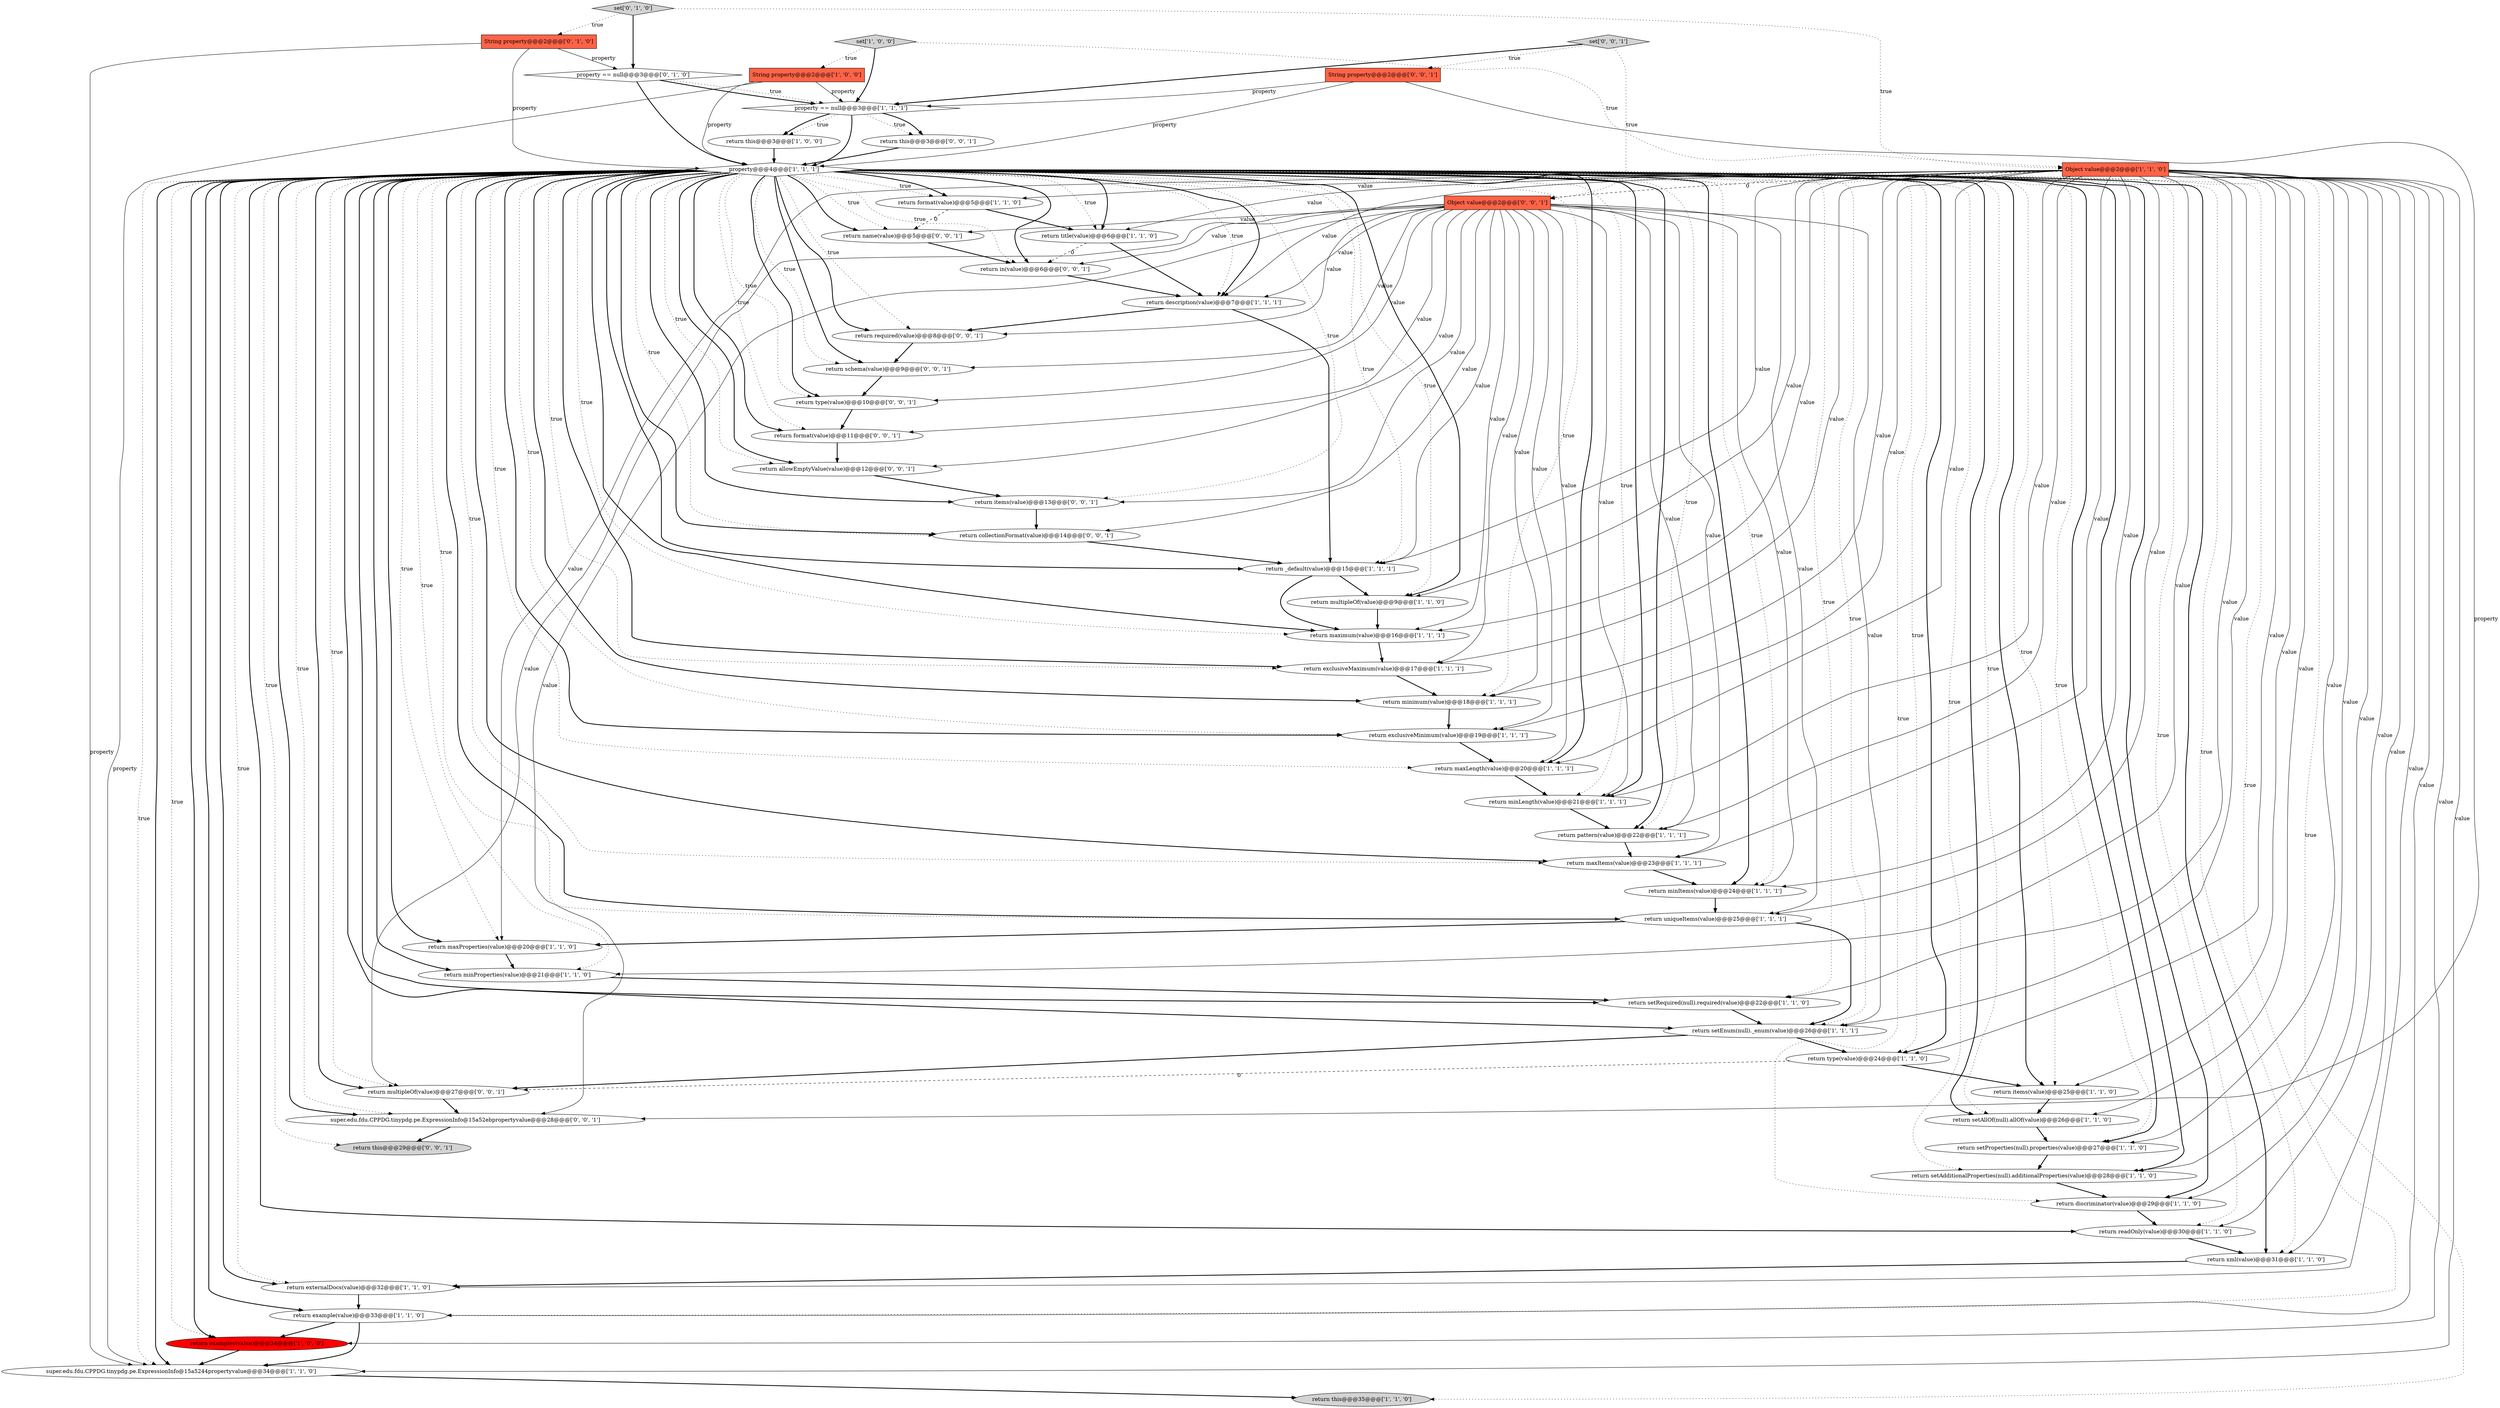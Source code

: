 digraph {
23 [style = filled, label = "return exclusiveMaximum(value)@@@17@@@['1', '1', '1']", fillcolor = white, shape = ellipse image = "AAA0AAABBB1BBB"];
47 [style = filled, label = "return items(value)@@@13@@@['0', '0', '1']", fillcolor = white, shape = ellipse image = "AAA0AAABBB3BBB"];
2 [style = filled, label = "return minLength(value)@@@21@@@['1', '1', '1']", fillcolor = white, shape = ellipse image = "AAA0AAABBB1BBB"];
3 [style = filled, label = "return examples(value)@@@34@@@['1', '0', '0']", fillcolor = red, shape = ellipse image = "AAA1AAABBB1BBB"];
0 [style = filled, label = "String property@@@2@@@['1', '0', '0']", fillcolor = tomato, shape = box image = "AAA0AAABBB1BBB"];
4 [style = filled, label = "return minProperties(value)@@@21@@@['1', '1', '0']", fillcolor = white, shape = ellipse image = "AAA0AAABBB1BBB"];
20 [style = filled, label = "return this@@@3@@@['1', '0', '0']", fillcolor = white, shape = ellipse image = "AAA0AAABBB1BBB"];
13 [style = filled, label = "return readOnly(value)@@@30@@@['1', '1', '0']", fillcolor = white, shape = ellipse image = "AAA0AAABBB1BBB"];
9 [style = filled, label = "return setAllOf(null).allOf(value)@@@26@@@['1', '1', '0']", fillcolor = white, shape = ellipse image = "AAA0AAABBB1BBB"];
45 [style = filled, label = "return multipleOf(value)@@@27@@@['0', '0', '1']", fillcolor = white, shape = ellipse image = "AAA0AAABBB3BBB"];
31 [style = filled, label = "return setEnum(null)._enum(value)@@@26@@@['1', '1', '1']", fillcolor = white, shape = ellipse image = "AAA0AAABBB1BBB"];
32 [style = filled, label = "super.edu.fdu.CPPDG.tinypdg.pe.ExpressionInfo@15a5244propertyvalue@@@34@@@['1', '1', '0']", fillcolor = white, shape = ellipse image = "AAA0AAABBB1BBB"];
11 [style = filled, label = "return maxItems(value)@@@23@@@['1', '1', '1']", fillcolor = white, shape = ellipse image = "AAA0AAABBB1BBB"];
42 [style = filled, label = "return format(value)@@@11@@@['0', '0', '1']", fillcolor = white, shape = ellipse image = "AAA0AAABBB3BBB"];
53 [style = filled, label = "return schema(value)@@@9@@@['0', '0', '1']", fillcolor = white, shape = ellipse image = "AAA0AAABBB3BBB"];
12 [style = filled, label = "return example(value)@@@33@@@['1', '1', '0']", fillcolor = white, shape = ellipse image = "AAA0AAABBB1BBB"];
35 [style = filled, label = "return xml(value)@@@31@@@['1', '1', '0']", fillcolor = white, shape = ellipse image = "AAA0AAABBB1BBB"];
29 [style = filled, label = "return _default(value)@@@15@@@['1', '1', '1']", fillcolor = white, shape = ellipse image = "AAA0AAABBB1BBB"];
10 [style = filled, label = "return discriminator(value)@@@29@@@['1', '1', '0']", fillcolor = white, shape = ellipse image = "AAA0AAABBB1BBB"];
27 [style = filled, label = "return title(value)@@@6@@@['1', '1', '0']", fillcolor = white, shape = ellipse image = "AAA0AAABBB1BBB"];
51 [style = filled, label = "Object value@@@2@@@['0', '0', '1']", fillcolor = tomato, shape = box image = "AAA0AAABBB3BBB"];
55 [style = filled, label = "super.edu.fdu.CPPDG.tinypdg.pe.ExpressionInfo@15a52ebpropertyvalue@@@28@@@['0', '0', '1']", fillcolor = white, shape = ellipse image = "AAA0AAABBB3BBB"];
19 [style = filled, label = "return items(value)@@@25@@@['1', '1', '0']", fillcolor = white, shape = ellipse image = "AAA0AAABBB1BBB"];
26 [style = filled, label = "property == null@@@3@@@['1', '1', '1']", fillcolor = white, shape = diamond image = "AAA0AAABBB1BBB"];
36 [style = filled, label = "return pattern(value)@@@22@@@['1', '1', '1']", fillcolor = white, shape = ellipse image = "AAA0AAABBB1BBB"];
44 [style = filled, label = "return this@@@3@@@['0', '0', '1']", fillcolor = white, shape = ellipse image = "AAA0AAABBB3BBB"];
41 [style = filled, label = "return name(value)@@@5@@@['0', '0', '1']", fillcolor = white, shape = ellipse image = "AAA0AAABBB3BBB"];
52 [style = filled, label = "return type(value)@@@10@@@['0', '0', '1']", fillcolor = white, shape = ellipse image = "AAA0AAABBB3BBB"];
15 [style = filled, label = "return type(value)@@@24@@@['1', '1', '0']", fillcolor = white, shape = ellipse image = "AAA0AAABBB1BBB"];
24 [style = filled, label = "return externalDocs(value)@@@32@@@['1', '1', '0']", fillcolor = white, shape = ellipse image = "AAA0AAABBB1BBB"];
38 [style = filled, label = "String property@@@2@@@['0', '1', '0']", fillcolor = tomato, shape = box image = "AAA0AAABBB2BBB"];
56 [style = filled, label = "return in(value)@@@6@@@['0', '0', '1']", fillcolor = white, shape = ellipse image = "AAA0AAABBB3BBB"];
28 [style = filled, label = "return maxLength(value)@@@20@@@['1', '1', '1']", fillcolor = white, shape = ellipse image = "AAA0AAABBB1BBB"];
1 [style = filled, label = "return maximum(value)@@@16@@@['1', '1', '1']", fillcolor = white, shape = ellipse image = "AAA0AAABBB1BBB"];
18 [style = filled, label = "return minItems(value)@@@24@@@['1', '1', '1']", fillcolor = white, shape = ellipse image = "AAA0AAABBB1BBB"];
33 [style = filled, label = "return format(value)@@@5@@@['1', '1', '0']", fillcolor = white, shape = ellipse image = "AAA0AAABBB1BBB"];
54 [style = filled, label = "return collectionFormat(value)@@@14@@@['0', '0', '1']", fillcolor = white, shape = ellipse image = "AAA0AAABBB3BBB"];
43 [style = filled, label = "return allowEmptyValue(value)@@@12@@@['0', '0', '1']", fillcolor = white, shape = ellipse image = "AAA0AAABBB3BBB"];
49 [style = filled, label = "String property@@@2@@@['0', '0', '1']", fillcolor = tomato, shape = box image = "AAA0AAABBB3BBB"];
22 [style = filled, label = "return setProperties(null).properties(value)@@@27@@@['1', '1', '0']", fillcolor = white, shape = ellipse image = "AAA0AAABBB1BBB"];
8 [style = filled, label = "return setRequired(null).required(value)@@@22@@@['1', '1', '0']", fillcolor = white, shape = ellipse image = "AAA0AAABBB1BBB"];
7 [style = filled, label = "return uniqueItems(value)@@@25@@@['1', '1', '1']", fillcolor = white, shape = ellipse image = "AAA0AAABBB1BBB"];
40 [style = filled, label = "property == null@@@3@@@['0', '1', '0']", fillcolor = white, shape = diamond image = "AAA0AAABBB2BBB"];
17 [style = filled, label = "return multipleOf(value)@@@9@@@['1', '1', '0']", fillcolor = white, shape = ellipse image = "AAA0AAABBB1BBB"];
25 [style = filled, label = "return exclusiveMinimum(value)@@@19@@@['1', '1', '1']", fillcolor = white, shape = ellipse image = "AAA0AAABBB1BBB"];
48 [style = filled, label = "return required(value)@@@8@@@['0', '0', '1']", fillcolor = white, shape = ellipse image = "AAA0AAABBB3BBB"];
16 [style = filled, label = "return setAdditionalProperties(null).additionalProperties(value)@@@28@@@['1', '1', '0']", fillcolor = white, shape = ellipse image = "AAA0AAABBB1BBB"];
37 [style = filled, label = "return minimum(value)@@@18@@@['1', '1', '1']", fillcolor = white, shape = ellipse image = "AAA0AAABBB1BBB"];
50 [style = filled, label = "return this@@@29@@@['0', '0', '1']", fillcolor = lightgray, shape = ellipse image = "AAA0AAABBB3BBB"];
21 [style = filled, label = "property@@@4@@@['1', '1', '1']", fillcolor = white, shape = diamond image = "AAA0AAABBB1BBB"];
30 [style = filled, label = "return maxProperties(value)@@@20@@@['1', '1', '0']", fillcolor = white, shape = ellipse image = "AAA0AAABBB1BBB"];
6 [style = filled, label = "Object value@@@2@@@['1', '1', '0']", fillcolor = tomato, shape = box image = "AAA0AAABBB1BBB"];
14 [style = filled, label = "return this@@@35@@@['1', '1', '0']", fillcolor = lightgray, shape = ellipse image = "AAA0AAABBB1BBB"];
39 [style = filled, label = "set['0', '1', '0']", fillcolor = lightgray, shape = diamond image = "AAA0AAABBB2BBB"];
46 [style = filled, label = "set['0', '0', '1']", fillcolor = lightgray, shape = diamond image = "AAA0AAABBB3BBB"];
34 [style = filled, label = "set['1', '0', '0']", fillcolor = lightgray, shape = diamond image = "AAA0AAABBB1BBB"];
5 [style = filled, label = "return description(value)@@@7@@@['1', '1', '1']", fillcolor = white, shape = ellipse image = "AAA0AAABBB1BBB"];
51->41 [style = solid, label="value"];
21->12 [style = dotted, label="true"];
21->10 [style = bold, label=""];
6->31 [style = solid, label="value"];
21->42 [style = bold, label=""];
21->11 [style = dotted, label="true"];
21->15 [style = dotted, label="true"];
7->30 [style = bold, label=""];
21->18 [style = dotted, label="true"];
51->11 [style = solid, label="value"];
21->8 [style = dotted, label="true"];
21->15 [style = bold, label=""];
21->43 [style = bold, label=""];
6->30 [style = solid, label="value"];
21->8 [style = bold, label=""];
21->54 [style = bold, label=""];
21->48 [style = bold, label=""];
21->52 [style = dotted, label="true"];
49->55 [style = solid, label="property"];
21->27 [style = dotted, label="true"];
6->51 [style = dashed, label="0"];
21->24 [style = bold, label=""];
21->52 [style = bold, label=""];
7->31 [style = bold, label=""];
21->30 [style = bold, label=""];
51->25 [style = solid, label="value"];
33->41 [style = dashed, label="0"];
36->11 [style = bold, label=""];
6->9 [style = solid, label="value"];
21->18 [style = bold, label=""];
1->23 [style = bold, label=""];
21->28 [style = bold, label=""];
21->2 [style = bold, label=""];
6->4 [style = solid, label="value"];
15->45 [style = dashed, label="0"];
21->56 [style = dotted, label="true"];
54->29 [style = bold, label=""];
21->31 [style = bold, label=""];
21->56 [style = bold, label=""];
46->49 [style = dotted, label="true"];
6->29 [style = solid, label="value"];
21->24 [style = dotted, label="true"];
21->36 [style = bold, label=""];
19->9 [style = bold, label=""];
34->26 [style = bold, label=""];
21->23 [style = dotted, label="true"];
21->7 [style = dotted, label="true"];
21->1 [style = bold, label=""];
6->18 [style = solid, label="value"];
2->36 [style = bold, label=""];
21->16 [style = bold, label=""];
6->27 [style = solid, label="value"];
6->36 [style = solid, label="value"];
4->8 [style = bold, label=""];
40->26 [style = bold, label=""];
38->21 [style = solid, label="property"];
21->37 [style = dotted, label="true"];
27->5 [style = bold, label=""];
29->1 [style = bold, label=""];
21->35 [style = bold, label=""];
51->52 [style = solid, label="value"];
51->1 [style = solid, label="value"];
21->5 [style = dotted, label="true"];
21->13 [style = bold, label=""];
21->3 [style = bold, label=""];
5->29 [style = bold, label=""];
21->42 [style = dotted, label="true"];
6->2 [style = solid, label="value"];
25->28 [style = bold, label=""];
44->21 [style = bold, label=""];
6->8 [style = solid, label="value"];
21->19 [style = bold, label=""];
40->26 [style = dotted, label="true"];
6->33 [style = solid, label="value"];
6->1 [style = solid, label="value"];
51->53 [style = solid, label="value"];
26->44 [style = dotted, label="true"];
21->29 [style = dotted, label="true"];
53->52 [style = bold, label=""];
6->10 [style = solid, label="value"];
21->41 [style = bold, label=""];
26->20 [style = dotted, label="true"];
21->22 [style = dotted, label="true"];
21->32 [style = dotted, label="true"];
21->17 [style = dotted, label="true"];
21->50 [style = dotted, label="true"];
6->7 [style = solid, label="value"];
21->25 [style = bold, label=""];
51->45 [style = solid, label="value"];
33->27 [style = bold, label=""];
21->28 [style = dotted, label="true"];
11->18 [style = bold, label=""];
49->21 [style = solid, label="property"];
21->48 [style = dotted, label="true"];
21->33 [style = dotted, label="true"];
21->45 [style = bold, label=""];
52->42 [style = bold, label=""];
21->37 [style = bold, label=""];
21->9 [style = bold, label=""];
21->29 [style = bold, label=""];
21->9 [style = dotted, label="true"];
21->54 [style = dotted, label="true"];
23->37 [style = bold, label=""];
43->47 [style = bold, label=""];
47->54 [style = bold, label=""];
21->11 [style = bold, label=""];
21->31 [style = dotted, label="true"];
21->22 [style = bold, label=""];
21->30 [style = dotted, label="true"];
38->32 [style = solid, label="property"];
21->7 [style = bold, label=""];
6->37 [style = solid, label="value"];
21->13 [style = dotted, label="true"];
6->12 [style = solid, label="value"];
21->16 [style = dotted, label="true"];
6->16 [style = solid, label="value"];
18->7 [style = bold, label=""];
6->32 [style = solid, label="value"];
21->35 [style = dotted, label="true"];
26->20 [style = bold, label=""];
40->21 [style = bold, label=""];
51->7 [style = solid, label="value"];
21->4 [style = bold, label=""];
21->23 [style = bold, label=""];
9->22 [style = bold, label=""];
21->47 [style = bold, label=""];
24->12 [style = bold, label=""];
29->17 [style = bold, label=""];
17->1 [style = bold, label=""];
45->55 [style = bold, label=""];
8->31 [style = bold, label=""];
6->13 [style = solid, label="value"];
21->27 [style = bold, label=""];
22->16 [style = bold, label=""];
0->26 [style = solid, label="property"];
51->31 [style = solid, label="value"];
37->25 [style = bold, label=""];
12->32 [style = bold, label=""];
56->5 [style = bold, label=""];
21->2 [style = dotted, label="true"];
32->14 [style = bold, label=""];
27->56 [style = dashed, label="0"];
21->10 [style = dotted, label="true"];
15->19 [style = bold, label=""];
34->0 [style = dotted, label="true"];
35->24 [style = bold, label=""];
51->43 [style = solid, label="value"];
26->21 [style = bold, label=""];
21->12 [style = bold, label=""];
21->55 [style = bold, label=""];
21->25 [style = dotted, label="true"];
6->17 [style = solid, label="value"];
21->5 [style = bold, label=""];
21->41 [style = dotted, label="true"];
0->32 [style = solid, label="property"];
6->28 [style = solid, label="value"];
51->42 [style = solid, label="value"];
46->51 [style = dotted, label="true"];
6->35 [style = solid, label="value"];
10->13 [style = bold, label=""];
26->44 [style = bold, label=""];
21->53 [style = dotted, label="true"];
39->40 [style = bold, label=""];
6->5 [style = solid, label="value"];
21->3 [style = dotted, label="true"];
6->11 [style = solid, label="value"];
49->26 [style = solid, label="property"];
12->3 [style = bold, label=""];
55->50 [style = bold, label=""];
21->45 [style = dotted, label="true"];
21->43 [style = dotted, label="true"];
51->55 [style = solid, label="value"];
21->47 [style = dotted, label="true"];
39->6 [style = dotted, label="true"];
42->43 [style = bold, label=""];
21->1 [style = dotted, label="true"];
6->3 [style = solid, label="value"];
16->10 [style = bold, label=""];
6->15 [style = solid, label="value"];
21->33 [style = bold, label=""];
39->38 [style = dotted, label="true"];
51->56 [style = solid, label="value"];
41->56 [style = bold, label=""];
48->53 [style = bold, label=""];
0->21 [style = solid, label="property"];
51->37 [style = solid, label="value"];
38->40 [style = solid, label="property"];
51->54 [style = solid, label="value"];
21->4 [style = dotted, label="true"];
51->18 [style = solid, label="value"];
31->15 [style = bold, label=""];
6->19 [style = solid, label="value"];
21->36 [style = dotted, label="true"];
20->21 [style = bold, label=""];
51->47 [style = solid, label="value"];
51->36 [style = solid, label="value"];
51->48 [style = solid, label="value"];
21->55 [style = dotted, label="true"];
28->2 [style = bold, label=""];
46->26 [style = bold, label=""];
51->5 [style = solid, label="value"];
30->4 [style = bold, label=""];
21->19 [style = dotted, label="true"];
21->32 [style = bold, label=""];
21->14 [style = dotted, label="true"];
6->22 [style = solid, label="value"];
51->28 [style = solid, label="value"];
5->48 [style = bold, label=""];
34->6 [style = dotted, label="true"];
51->2 [style = solid, label="value"];
51->23 [style = solid, label="value"];
6->25 [style = solid, label="value"];
3->32 [style = bold, label=""];
13->35 [style = bold, label=""];
51->29 [style = solid, label="value"];
21->17 [style = bold, label=""];
31->45 [style = bold, label=""];
6->24 [style = solid, label="value"];
6->23 [style = solid, label="value"];
21->53 [style = bold, label=""];
}
